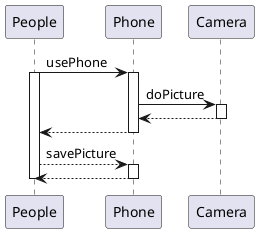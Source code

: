 @startuml
People -> Phone : usePhone
activate People
activate Phone

Phone -> Camera : doPicture
activate Camera
Camera --> Phone
deactivate Camera

Phone --> People
deactivate Phone

People --> Phone : savePicture
activate Phone

Phone --> People
deactivate Phone
deactivate People
@enduml